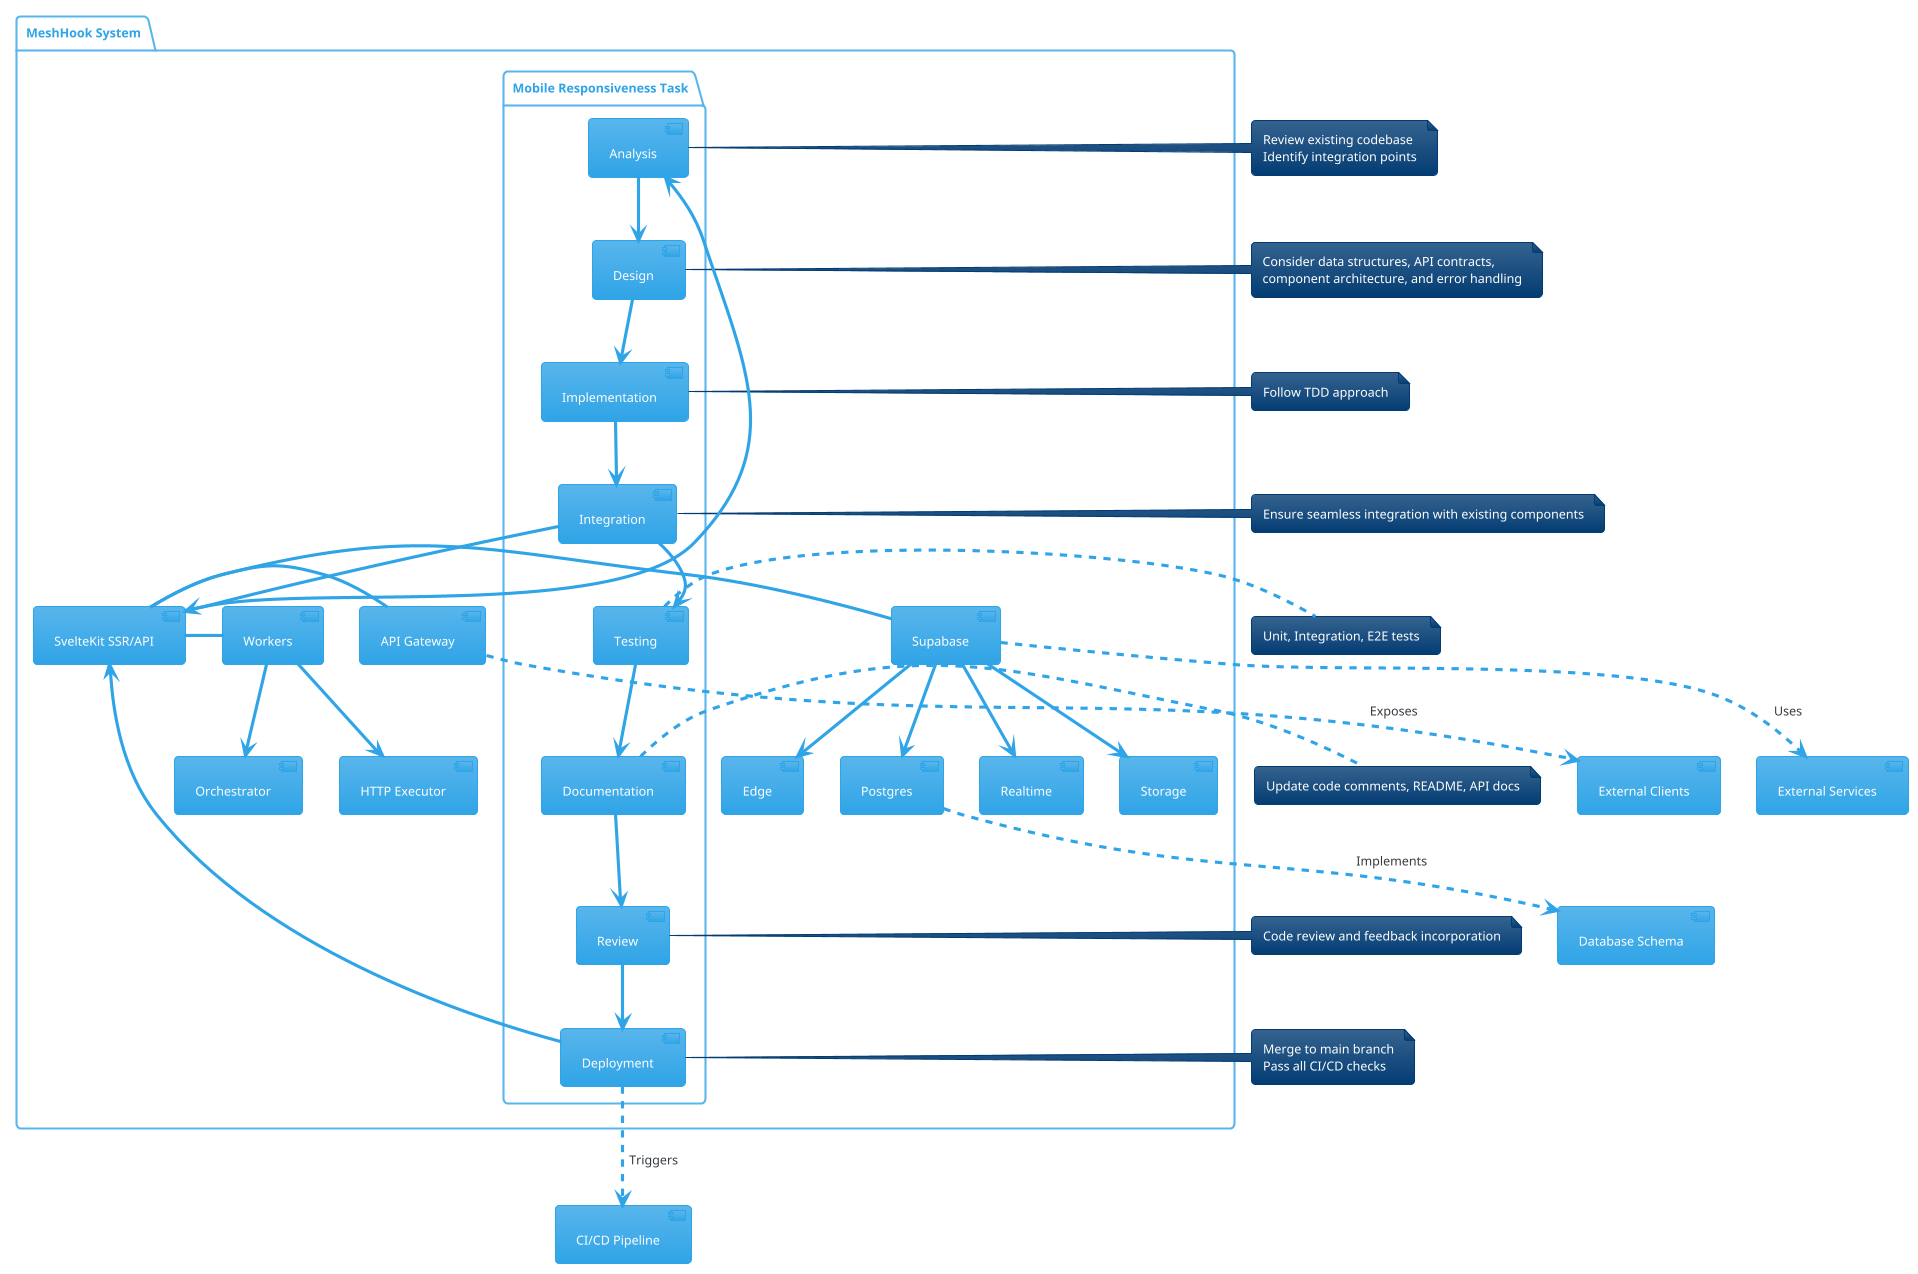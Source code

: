 @startuml
!theme cerulean

package "MeshHook System" {
    [API Gateway] - [SvelteKit SSR/API]
    [SvelteKit SSR/API] - [Supabase]
    [SvelteKit SSR/API] - [Workers]
    [Supabase] --> [Postgres]
    [Supabase] --> [Realtime]
    [Supabase] --> [Storage]
    [Supabase] --> [Edge]
    [Workers] --> [Orchestrator]
    [Workers] --> [HTTP Executor]

    package "Mobile Responsiveness Task" {
        [Analysis] --> [Design]
        [Design] --> [Implementation]
        [Implementation] --> [Integration]
        [Integration] --> [Testing]
        [Testing] --> [Documentation]
        [Documentation] --> [Review]
        [Review] --> [Deployment]

        [SvelteKit SSR/API] --> [Analysis]
        [Integration] --> [SvelteKit SSR/API]
        [Deployment] --> [SvelteKit SSR/API]
    }
}

[Supabase] ..> [External Services] : Uses
[API Gateway] ..> [External Clients] : Exposes
[Postgres] ..> [Database Schema] : Implements
[Deployment] ..> [CI/CD Pipeline] : Triggers

note right of [Analysis]
  Review existing codebase
  Identify integration points
end note

note right of [Design]
  Consider data structures, API contracts,
  component architecture, and error handling
end note

note right of [Implementation]
  Follow TDD approach
end note

note right of [Integration]
  Ensure seamless integration with existing components
end note

note right of [Testing]
  Unit, Integration, E2E tests
end note

note right of [Documentation]
  Update code comments, README, API docs
end note

note right of [Review]
  Code review and feedback incorporation
end note

note right of [Deployment]
  Merge to main branch
  Pass all CI/CD checks
end note

@enduml